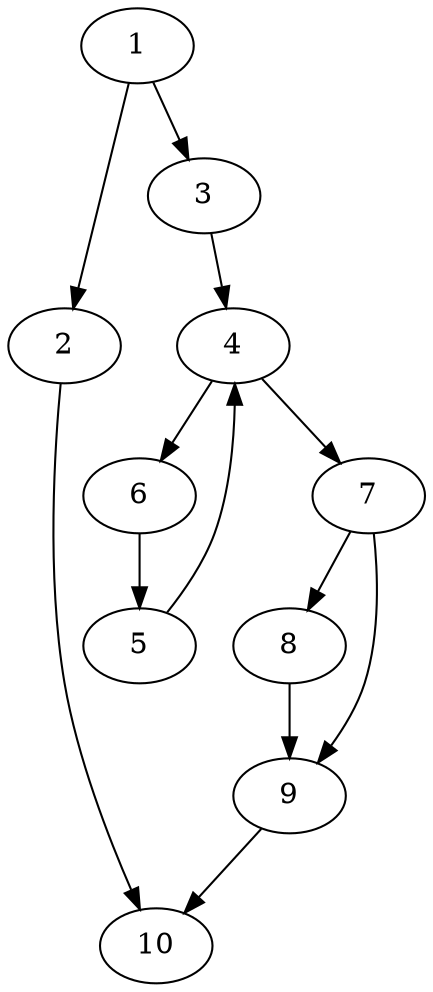Digraph G {
	1 -> 2;
	1 -> 3;
	2 -> 10;
	3 -> 4;
	4 -> 6;
	4 -> 7;
	5 -> 4;
	6 -> 5;
	7 -> 8;
	7 -> 9;
	8 -> 9;
	9 -> 10;
} 
